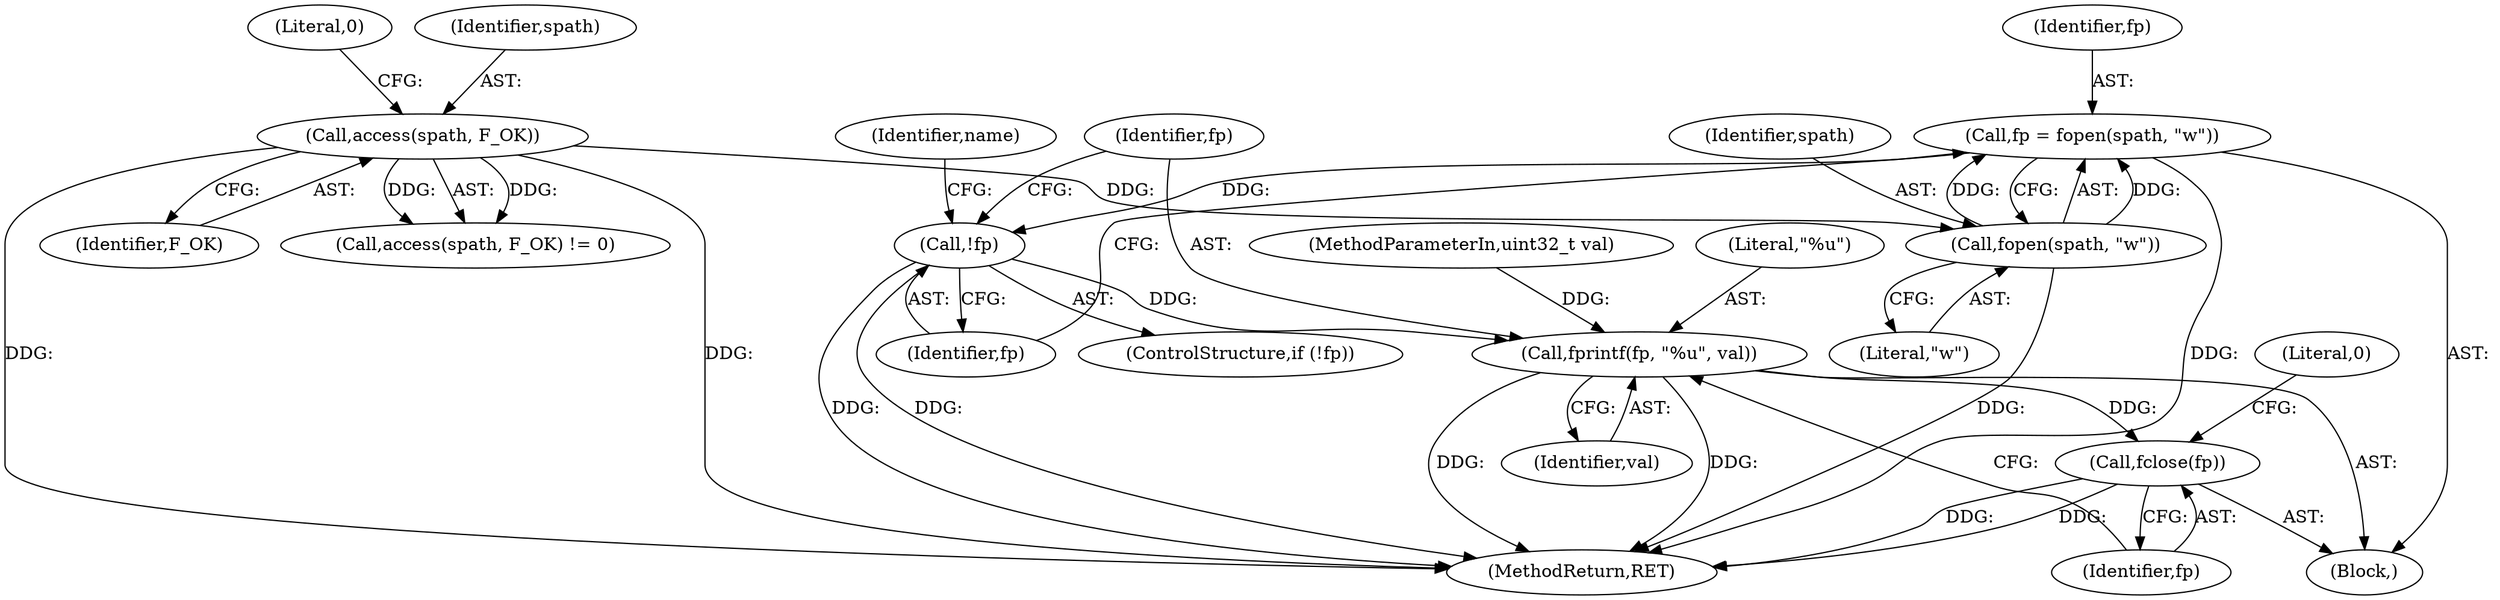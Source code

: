 digraph "0_radvd_92e22ca23e52066da2258df8c76a2dca8a428bcc@API" {
"1000143" [label="(Call,fp = fopen(spath, \"w\"))"];
"1000145" [label="(Call,fopen(spath, \"w\"))"];
"1000136" [label="(Call,access(spath, F_OK))"];
"1000149" [label="(Call,!fp)"];
"1000165" [label="(Call,fprintf(fp, \"%u\", val))"];
"1000169" [label="(Call,fclose(fp))"];
"1000138" [label="(Identifier,F_OK)"];
"1000106" [label="(MethodParameterIn,uint32_t val)"];
"1000170" [label="(Identifier,fp)"];
"1000145" [label="(Call,fopen(spath, \"w\"))"];
"1000136" [label="(Call,access(spath, F_OK))"];
"1000167" [label="(Literal,\"%u\")"];
"1000144" [label="(Identifier,fp)"];
"1000166" [label="(Identifier,fp)"];
"1000135" [label="(Call,access(spath, F_OK) != 0)"];
"1000173" [label="(MethodReturn,RET)"];
"1000147" [label="(Literal,\"w\")"];
"1000137" [label="(Identifier,spath)"];
"1000168" [label="(Identifier,val)"];
"1000150" [label="(Identifier,fp)"];
"1000165" [label="(Call,fprintf(fp, \"%u\", val))"];
"1000149" [label="(Call,!fp)"];
"1000172" [label="(Literal,0)"];
"1000107" [label="(Block,)"];
"1000148" [label="(ControlStructure,if (!fp))"];
"1000139" [label="(Literal,0)"];
"1000169" [label="(Call,fclose(fp))"];
"1000143" [label="(Call,fp = fopen(spath, \"w\"))"];
"1000146" [label="(Identifier,spath)"];
"1000153" [label="(Identifier,name)"];
"1000143" -> "1000107"  [label="AST: "];
"1000143" -> "1000145"  [label="CFG: "];
"1000144" -> "1000143"  [label="AST: "];
"1000145" -> "1000143"  [label="AST: "];
"1000150" -> "1000143"  [label="CFG: "];
"1000143" -> "1000173"  [label="DDG: "];
"1000145" -> "1000143"  [label="DDG: "];
"1000145" -> "1000143"  [label="DDG: "];
"1000143" -> "1000149"  [label="DDG: "];
"1000145" -> "1000147"  [label="CFG: "];
"1000146" -> "1000145"  [label="AST: "];
"1000147" -> "1000145"  [label="AST: "];
"1000145" -> "1000173"  [label="DDG: "];
"1000136" -> "1000145"  [label="DDG: "];
"1000136" -> "1000135"  [label="AST: "];
"1000136" -> "1000138"  [label="CFG: "];
"1000137" -> "1000136"  [label="AST: "];
"1000138" -> "1000136"  [label="AST: "];
"1000139" -> "1000136"  [label="CFG: "];
"1000136" -> "1000173"  [label="DDG: "];
"1000136" -> "1000173"  [label="DDG: "];
"1000136" -> "1000135"  [label="DDG: "];
"1000136" -> "1000135"  [label="DDG: "];
"1000149" -> "1000148"  [label="AST: "];
"1000149" -> "1000150"  [label="CFG: "];
"1000150" -> "1000149"  [label="AST: "];
"1000153" -> "1000149"  [label="CFG: "];
"1000166" -> "1000149"  [label="CFG: "];
"1000149" -> "1000173"  [label="DDG: "];
"1000149" -> "1000173"  [label="DDG: "];
"1000149" -> "1000165"  [label="DDG: "];
"1000165" -> "1000107"  [label="AST: "];
"1000165" -> "1000168"  [label="CFG: "];
"1000166" -> "1000165"  [label="AST: "];
"1000167" -> "1000165"  [label="AST: "];
"1000168" -> "1000165"  [label="AST: "];
"1000170" -> "1000165"  [label="CFG: "];
"1000165" -> "1000173"  [label="DDG: "];
"1000165" -> "1000173"  [label="DDG: "];
"1000106" -> "1000165"  [label="DDG: "];
"1000165" -> "1000169"  [label="DDG: "];
"1000169" -> "1000107"  [label="AST: "];
"1000169" -> "1000170"  [label="CFG: "];
"1000170" -> "1000169"  [label="AST: "];
"1000172" -> "1000169"  [label="CFG: "];
"1000169" -> "1000173"  [label="DDG: "];
"1000169" -> "1000173"  [label="DDG: "];
}
